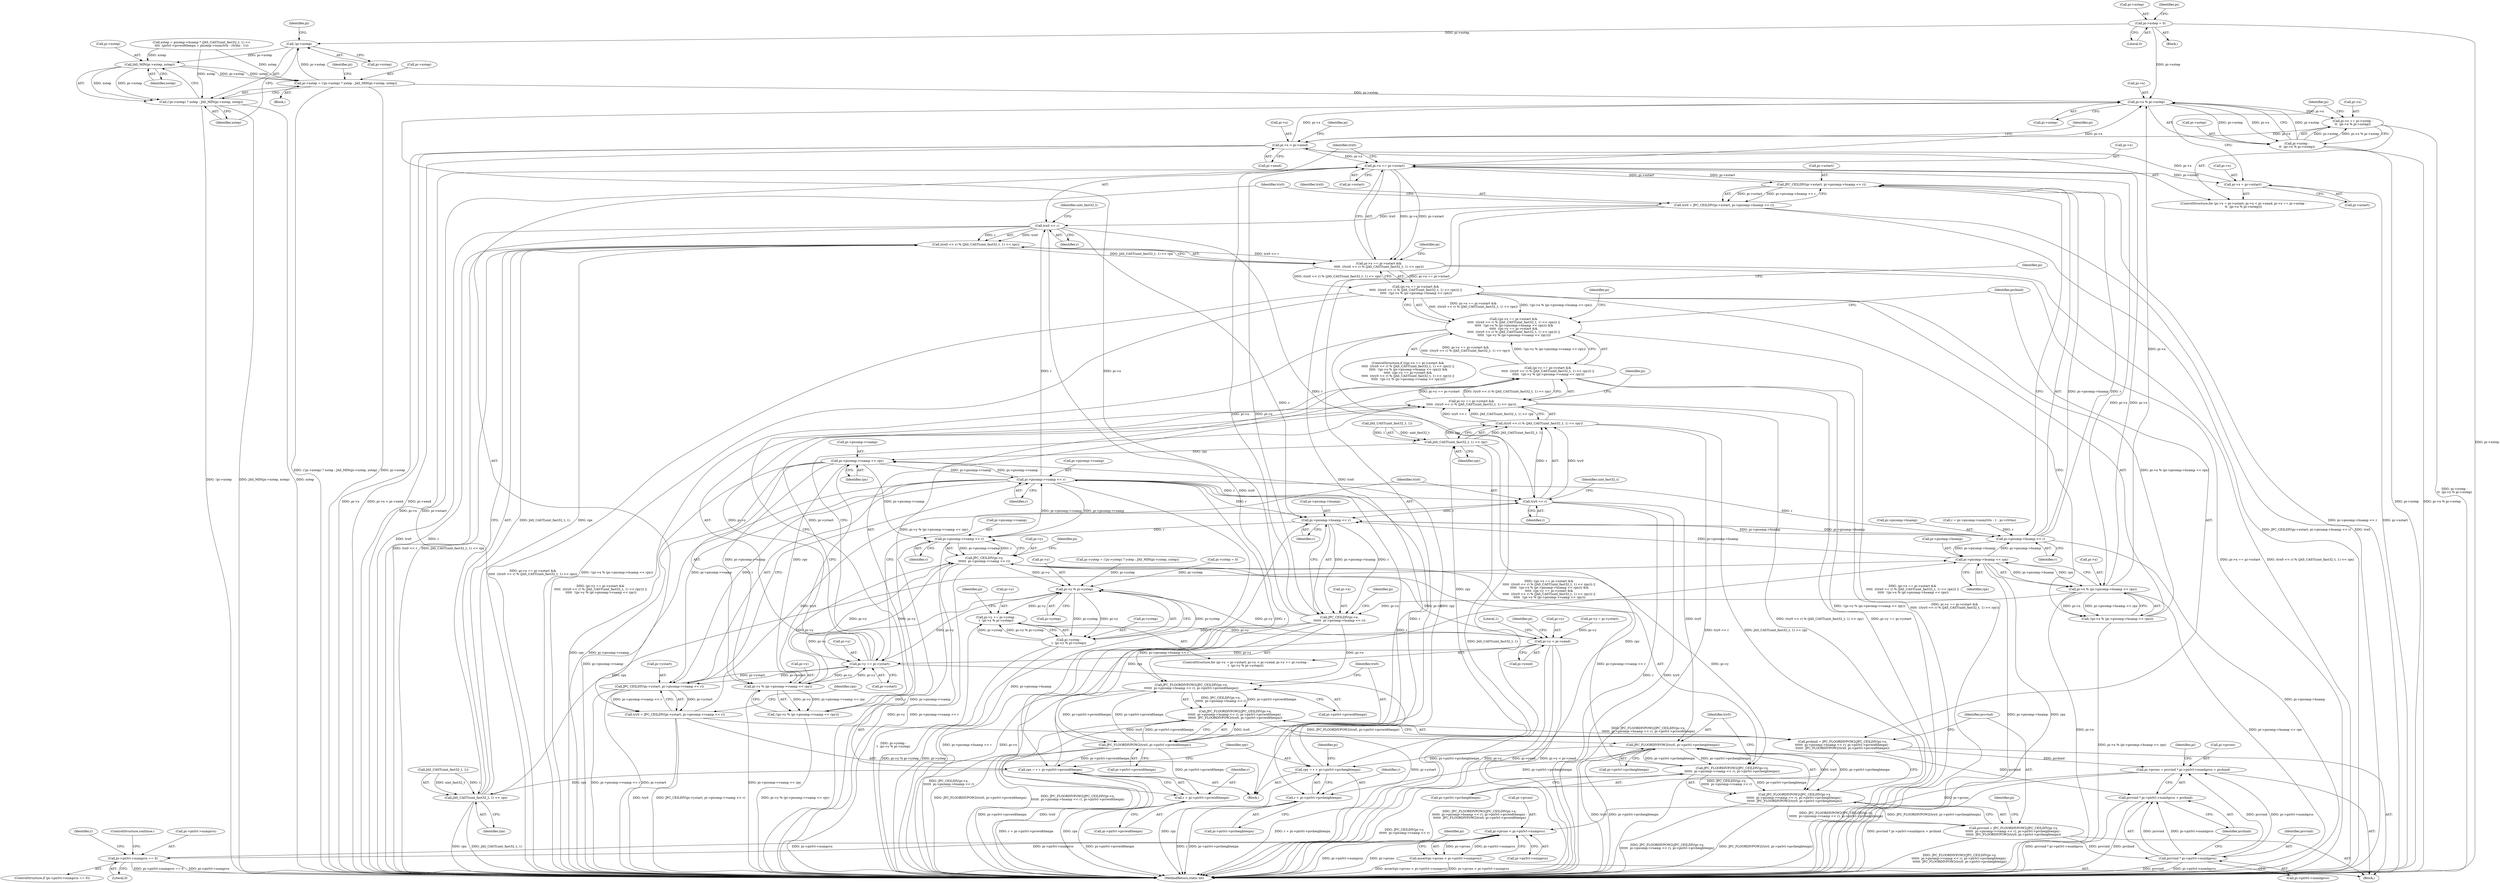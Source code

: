 digraph "0_jasper_aa0b0f79ade5eef8b0e7a214c03f5af54b36ba7d_0@pointer" {
"1000133" [label="(Call,pi->xstep = 0)"];
"1000264" [label="(Call,!pi->xstep)"];
"1000269" [label="(Call,JAS_MIN(pi->xstep, xstep))"];
"1000259" [label="(Call,pi->xstep = (!pi->xstep) ? xstep : JAS_MIN(pi->xstep, xstep))"];
"1000348" [label="(Call,pi->x % pi->xstep)"];
"1000340" [label="(Call,pi->x += pi->xstep -\n\t\t  (pi->x % pi->xstep))"];
"1000333" [label="(Call,pi->x < pi->xend)"];
"1000525" [label="(Call,pi->x == pi->xstart)"];
"1000326" [label="(Call,pi->x = pi->xstart)"];
"1000479" [label="(Call,JPC_CEILDIV(pi->xstart, pi->picomp->hsamp << r))"];
"1000477" [label="(Call,trx0 = JPC_CEILDIV(pi->xstart, pi->picomp->hsamp << r))"];
"1000533" [label="(Call,trx0 << r)"];
"1000532" [label="(Call,(trx0 << r) % (JAS_CAST(uint_fast32_t, 1) << rpx))"];
"1000524" [label="(Call,pi->x == pi->xstart &&\n\t\t\t\t\t  ((trx0 << r) % (JAS_CAST(uint_fast32_t, 1) << rpx)))"];
"1000523" [label="(Call,(pi->x == pi->xstart &&\n\t\t\t\t\t  ((trx0 << r) % (JAS_CAST(uint_fast32_t, 1) << rpx))) ||\n \t\t\t\t\t  !(pi->x % (pi->picomp->hsamp << rpx)))"];
"1000522" [label="(Call,((pi->x == pi->xstart &&\n\t\t\t\t\t  ((trx0 << r) % (JAS_CAST(uint_fast32_t, 1) << rpx))) ||\n \t\t\t\t\t  !(pi->x % (pi->picomp->hsamp << rpx))) &&\n\t\t\t\t\t  ((pi->y == pi->ystart &&\n\t\t\t\t\t  ((try0 << r) % (JAS_CAST(uint_fast32_t, 1) << rpy))) ||\n \t\t\t\t\t  !(pi->y % (pi->picomp->vsamp << rpy))))"];
"1000563" [label="(Call,try0 << r)"];
"1000562" [label="(Call,(try0 << r) % (JAS_CAST(uint_fast32_t, 1) << rpy))"];
"1000554" [label="(Call,pi->y == pi->ystart &&\n\t\t\t\t\t  ((try0 << r) % (JAS_CAST(uint_fast32_t, 1) << rpy)))"];
"1000553" [label="(Call,(pi->y == pi->ystart &&\n\t\t\t\t\t  ((try0 << r) % (JAS_CAST(uint_fast32_t, 1) << rpy))) ||\n \t\t\t\t\t  !(pi->y % (pi->picomp->vsamp << rpy)))"];
"1000592" [label="(Call,pi->picomp->hsamp << r)"];
"1000483" [label="(Call,pi->picomp->hsamp << r)"];
"1000496" [label="(Call,pi->picomp->vsamp << r)"];
"1000492" [label="(Call,JPC_CEILDIV(pi->ystart, pi->picomp->vsamp << r))"];
"1000490" [label="(Call,try0 = JPC_CEILDIV(pi->ystart, pi->picomp->vsamp << r))"];
"1000631" [label="(Call,JPC_FLOORDIVPOW2(try0, pi->pirlvl->prcheightexpn))"];
"1000512" [label="(Call,rpy = r + pi->pirlvl->prcheightexpn)"];
"1000566" [label="(Call,JAS_CAST(uint_fast32_t, 1) << rpy)"];
"1000576" [label="(Call,pi->picomp->vsamp << rpy)"];
"1000572" [label="(Call,pi->y % (pi->picomp->vsamp << rpy))"];
"1000317" [label="(Call,pi->y % pi->ystep)"];
"1000309" [label="(Call,pi->y += pi->ystep -\n\t  (pi->y % pi->ystep))"];
"1000302" [label="(Call,pi->y < pi->yend)"];
"1000555" [label="(Call,pi->y == pi->ystart)"];
"1000615" [label="(Call,JPC_CEILDIV(pi->y,\n\t\t\t\t\t\t  pi->picomp->vsamp << r))"];
"1000614" [label="(Call,JPC_FLOORDIVPOW2(JPC_CEILDIV(pi->y,\n\t\t\t\t\t\t  pi->picomp->vsamp << r), pi->pirlvl->prcheightexpn))"];
"1000613" [label="(Call,JPC_FLOORDIVPOW2(JPC_CEILDIV(pi->y,\n\t\t\t\t\t\t  pi->picomp->vsamp << r), pi->pirlvl->prcheightexpn) -\n\t\t\t\t\t\t  JPC_FLOORDIVPOW2(try0, pi->pirlvl->prcheightexpn))"];
"1000611" [label="(Call,prcvind = JPC_FLOORDIVPOW2(JPC_CEILDIV(pi->y,\n\t\t\t\t\t\t  pi->picomp->vsamp << r), pi->pirlvl->prcheightexpn) -\n\t\t\t\t\t\t  JPC_FLOORDIVPOW2(try0, pi->pirlvl->prcheightexpn))"];
"1000643" [label="(Call,prcvind * pi->pirlvl->numhprcs)"];
"1000638" [label="(Call,pi->prcno = prcvind * pi->pirlvl->numhprcs + prchind)"];
"1000652" [label="(Call,pi->prcno < pi->pirlvl->numprcs)"];
"1000455" [label="(Call,pi->pirlvl->numprcs == 0)"];
"1000651" [label="(Call,assert(pi->prcno < pi->pirlvl->numprcs))"];
"1000642" [label="(Call,prcvind * pi->pirlvl->numhprcs + prchind)"];
"1000313" [label="(Call,pi->ystep -\n\t  (pi->y % pi->ystep))"];
"1000571" [label="(Call,!(pi->y % (pi->picomp->vsamp << rpy)))"];
"1000619" [label="(Call,pi->picomp->vsamp << r)"];
"1000514" [label="(Call,r + pi->pirlvl->prcheightexpn)"];
"1000503" [label="(Call,rpx = r + pi->pirlvl->prcwidthexpn)"];
"1000536" [label="(Call,JAS_CAST(uint_fast32_t, 1) << rpx)"];
"1000546" [label="(Call,pi->picomp->hsamp << rpx)"];
"1000542" [label="(Call,pi->x % (pi->picomp->hsamp << rpx))"];
"1000541" [label="(Call,!(pi->x % (pi->picomp->hsamp << rpx)))"];
"1000588" [label="(Call,JPC_CEILDIV(pi->x,\n\t\t\t\t\t\t  pi->picomp->hsamp << r))"];
"1000587" [label="(Call,JPC_FLOORDIVPOW2(JPC_CEILDIV(pi->x,\n\t\t\t\t\t\t  pi->picomp->hsamp << r), pi->pirlvl->prcwidthexpn))"];
"1000586" [label="(Call,JPC_FLOORDIVPOW2(JPC_CEILDIV(pi->x,\n\t\t\t\t\t\t  pi->picomp->hsamp << r), pi->pirlvl->prcwidthexpn) -\n\t\t\t\t\t\t  JPC_FLOORDIVPOW2(trx0, pi->pirlvl->prcwidthexpn))"];
"1000584" [label="(Call,prchind = JPC_FLOORDIVPOW2(JPC_CEILDIV(pi->x,\n\t\t\t\t\t\t  pi->picomp->hsamp << r), pi->pirlvl->prcwidthexpn) -\n\t\t\t\t\t\t  JPC_FLOORDIVPOW2(trx0, pi->pirlvl->prcwidthexpn))"];
"1000604" [label="(Call,JPC_FLOORDIVPOW2(trx0, pi->pirlvl->prcwidthexpn))"];
"1000505" [label="(Call,r + pi->pirlvl->prcwidthexpn)"];
"1000344" [label="(Call,pi->xstep -\n\t\t  (pi->x % pi->xstep))"];
"1000263" [label="(Call,(!pi->xstep) ? xstep : JAS_MIN(pi->xstep, xstep))"];
"1000265" [label="(Call,pi->xstep)"];
"1000326" [label="(Call,pi->x = pi->xstart)"];
"1000453" [label="(Block,)"];
"1000274" [label="(Call,pi->ystep = (!pi->ystep) ? ystep : JAS_MIN(pi->ystep, ystep))"];
"1000515" [label="(Identifier,r)"];
"1000477" [label="(Call,trx0 = JPC_CEILDIV(pi->xstart, pi->picomp->hsamp << r))"];
"1000464" [label="(Call,r = pi->picomp->numrlvls - 1 - pi->rlvlno)"];
"1000340" [label="(Call,pi->x += pi->xstep -\n\t\t  (pi->x % pi->xstep))"];
"1000547" [label="(Call,pi->picomp->hsamp)"];
"1000533" [label="(Call,trx0 << r)"];
"1000295" [label="(Call,pi->y = pi->ystart)"];
"1000526" [label="(Call,pi->x)"];
"1000506" [label="(Identifier,r)"];
"1000514" [label="(Call,r + pi->pirlvl->prcheightexpn)"];
"1000628" [label="(Identifier,pi)"];
"1000582" [label="(Identifier,rpy)"];
"1000304" [label="(Identifier,pi)"];
"1000555" [label="(Call,pi->y == pi->ystart)"];
"1000573" [label="(Call,pi->y)"];
"1000137" [label="(Literal,0)"];
"1000568" [label="(Identifier,uint_fast32_t)"];
"1000345" [label="(Call,pi->xstep)"];
"1000577" [label="(Call,pi->picomp->vsamp)"];
"1000492" [label="(Call,JPC_CEILDIV(pi->ystart, pi->picomp->vsamp << r))"];
"1000505" [label="(Call,r + pi->pirlvl->prcwidthexpn)"];
"1000352" [label="(Call,pi->xstep)"];
"1000532" [label="(Call,(trx0 << r) % (JAS_CAST(uint_fast32_t, 1) << rpx))"];
"1000586" [label="(Call,JPC_FLOORDIVPOW2(JPC_CEILDIV(pi->x,\n\t\t\t\t\t\t  pi->picomp->hsamp << r), pi->pirlvl->prcwidthexpn) -\n\t\t\t\t\t\t  JPC_FLOORDIVPOW2(trx0, pi->pirlvl->prcwidthexpn))"];
"1000313" [label="(Call,pi->ystep -\n\t  (pi->y % pi->ystep))"];
"1000360" [label="(Identifier,pi)"];
"1000134" [label="(Call,pi->xstep)"];
"1000271" [label="(Identifier,pi)"];
"1000330" [label="(Call,pi->xstart)"];
"1000601" [label="(Identifier,pi)"];
"1000491" [label="(Identifier,try0)"];
"1000309" [label="(Call,pi->y += pi->ystep -\n\t  (pi->y % pi->ystep))"];
"1000314" [label="(Call,pi->ystep)"];
"1000632" [label="(Identifier,try0)"];
"1000614" [label="(Call,JPC_FLOORDIVPOW2(JPC_CEILDIV(pi->y,\n\t\t\t\t\t\t  pi->picomp->vsamp << r), pi->pirlvl->prcheightexpn))"];
"1000615" [label="(Call,JPC_CEILDIV(pi->y,\n\t\t\t\t\t\t  pi->picomp->vsamp << r))"];
"1000542" [label="(Call,pi->x % (pi->picomp->hsamp << rpx))"];
"1000479" [label="(Call,JPC_CEILDIV(pi->xstart, pi->picomp->hsamp << r))"];
"1000625" [label="(Identifier,r)"];
"1000605" [label="(Identifier,trx0)"];
"1000502" [label="(Identifier,r)"];
"1000504" [label="(Identifier,rpx)"];
"1000650" [label="(Identifier,prchind)"];
"1000645" [label="(Call,pi->pirlvl->numhprcs)"];
"1000455" [label="(Call,pi->pirlvl->numprcs == 0)"];
"1000513" [label="(Identifier,rpy)"];
"1000611" [label="(Call,prcvind = JPC_FLOORDIVPOW2(JPC_CEILDIV(pi->y,\n\t\t\t\t\t\t  pi->picomp->vsamp << r), pi->pirlvl->prcheightexpn) -\n\t\t\t\t\t\t  JPC_FLOORDIVPOW2(try0, pi->pirlvl->prcheightexpn))"];
"1000454" [label="(ControlStructure,if (pi->pirlvl->numprcs == 0))"];
"1000302" [label="(Call,pi->y < pi->yend)"];
"1000583" [label="(Block,)"];
"1000461" [label="(Literal,0)"];
"1000620" [label="(Call,pi->picomp->vsamp)"];
"1000587" [label="(Call,JPC_FLOORDIVPOW2(JPC_CEILDIV(pi->x,\n\t\t\t\t\t\t  pi->picomp->hsamp << r), pi->pirlvl->prcwidthexpn))"];
"1000478" [label="(Identifier,trx0)"];
"1000565" [label="(Identifier,r)"];
"1000640" [label="(Identifier,pi)"];
"1000311" [label="(Identifier,pi)"];
"1000716" [label="(Literal,1)"];
"1000639" [label="(Call,pi->prcno)"];
"1000536" [label="(Call,JAS_CAST(uint_fast32_t, 1) << rpx)"];
"1000541" [label="(Call,!(pi->x % (pi->picomp->hsamp << rpx)))"];
"1000483" [label="(Call,pi->picomp->hsamp << r)"];
"1000349" [label="(Call,pi->x)"];
"1000493" [label="(Call,pi->ystart)"];
"1000546" [label="(Call,pi->picomp->hsamp << rpx)"];
"1000259" [label="(Call,pi->xstep = (!pi->xstep) ? xstep : JAS_MIN(pi->xstep, xstep))"];
"1000217" [label="(Call,xstep = picomp->hsamp * (JAS_CAST(uint_fast32_t, 1) <<\n\t\t\t\t  (pirlvl->prcwidthexpn + picomp->numrlvls - rlvlno - 1)))"];
"1000344" [label="(Call,pi->xstep -\n\t\t  (pi->x % pi->xstep))"];
"1000633" [label="(Call,pi->pirlvl->prcheightexpn)"];
"1000535" [label="(Identifier,r)"];
"1000642" [label="(Call,prcvind * pi->pirlvl->numhprcs + prchind)"];
"1000593" [label="(Call,pi->picomp->hsamp)"];
"1000613" [label="(Call,JPC_FLOORDIVPOW2(JPC_CEILDIV(pi->y,\n\t\t\t\t\t\t  pi->picomp->vsamp << r), pi->pirlvl->prcheightexpn) -\n\t\t\t\t\t\t  JPC_FLOORDIVPOW2(try0, pi->pirlvl->prcheightexpn))"];
"1000589" [label="(Call,pi->x)"];
"1000521" [label="(ControlStructure,if (((pi->x == pi->xstart &&\n\t\t\t\t\t  ((trx0 << r) % (JAS_CAST(uint_fast32_t, 1) << rpx))) ||\n \t\t\t\t\t  !(pi->x % (pi->picomp->hsamp << rpx))) &&\n\t\t\t\t\t  ((pi->y == pi->ystart &&\n\t\t\t\t\t  ((try0 << r) % (JAS_CAST(uint_fast32_t, 1) << rpy))) ||\n \t\t\t\t\t  !(pi->y % (pi->picomp->vsamp << rpy)))))"];
"1000132" [label="(Block,)"];
"1000140" [label="(Identifier,pi)"];
"1000559" [label="(Call,pi->ystart)"];
"1000664" [label="(Identifier,pi)"];
"1000268" [label="(Identifier,xstep)"];
"1000497" [label="(Call,pi->picomp->vsamp)"];
"1000571" [label="(Call,!(pi->y % (pi->picomp->vsamp << rpy)))"];
"1000184" [label="(Block,)"];
"1000529" [label="(Call,pi->xstart)"];
"1000644" [label="(Identifier,prcvind)"];
"1000463" [label="(ControlStructure,continue;)"];
"1000507" [label="(Call,pi->pirlvl->prcwidthexpn)"];
"1000264" [label="(Call,!pi->xstep)"];
"1000537" [label="(Call,JAS_CAST(uint_fast32_t, 1))"];
"1000631" [label="(Call,JPC_FLOORDIVPOW2(try0, pi->pirlvl->prcheightexpn))"];
"1000616" [label="(Call,pi->y)"];
"1000325" [label="(ControlStructure,for (pi->x = pi->xstart; pi->x < pi->xend; pi->x += pi->xstep -\n\t\t  (pi->x % pi->xstep)))"];
"1000585" [label="(Identifier,prchind)"];
"1000270" [label="(Call,pi->xstep)"];
"1000599" [label="(Call,pi->pirlvl->prcwidthexpn)"];
"1000564" [label="(Identifier,try0)"];
"1000588" [label="(Call,JPC_CEILDIV(pi->x,\n\t\t\t\t\t\t  pi->picomp->hsamp << r))"];
"1000570" [label="(Identifier,rpy)"];
"1000133" [label="(Call,pi->xstep = 0)"];
"1000276" [label="(Identifier,pi)"];
"1000328" [label="(Identifier,pi)"];
"1000516" [label="(Call,pi->pirlvl->prcheightexpn)"];
"1000263" [label="(Call,(!pi->xstep) ? xstep : JAS_MIN(pi->xstep, xstep))"];
"1000489" [label="(Identifier,r)"];
"1000626" [label="(Call,pi->pirlvl->prcheightexpn)"];
"1000294" [label="(ControlStructure,for (pi->y = pi->ystart; pi->y < pi->yend; pi->y += pi->ystep -\n\t  (pi->y % pi->ystep)))"];
"1000335" [label="(Identifier,pi)"];
"1000310" [label="(Call,pi->y)"];
"1000348" [label="(Call,pi->x % pi->xstep)"];
"1000656" [label="(Call,pi->pirlvl->numprcs)"];
"1000334" [label="(Call,pi->x)"];
"1000317" [label="(Call,pi->y % pi->ystep)"];
"1000576" [label="(Call,pi->picomp->vsamp << rpy)"];
"1000574" [label="(Identifier,pi)"];
"1000717" [label="(MethodReturn,static int)"];
"1000584" [label="(Call,prchind = JPC_FLOORDIVPOW2(JPC_CEILDIV(pi->x,\n\t\t\t\t\t\t  pi->picomp->hsamp << r), pi->pirlvl->prcwidthexpn) -\n\t\t\t\t\t\t  JPC_FLOORDIVPOW2(trx0, pi->pirlvl->prcwidthexpn))"];
"1000643" [label="(Call,prcvind * pi->pirlvl->numhprcs)"];
"1000619" [label="(Call,pi->picomp->vsamp << r)"];
"1000327" [label="(Call,pi->x)"];
"1000503" [label="(Call,rpx = r + pi->pirlvl->prcwidthexpn)"];
"1000556" [label="(Call,pi->y)"];
"1000496" [label="(Call,pi->picomp->vsamp << r)"];
"1000456" [label="(Call,pi->pirlvl->numprcs)"];
"1000563" [label="(Call,try0 << r)"];
"1000638" [label="(Call,pi->prcno = prcvind * pi->pirlvl->numhprcs + prchind)"];
"1000138" [label="(Call,pi->ystep = 0)"];
"1000652" [label="(Call,pi->prcno < pi->pirlvl->numprcs)"];
"1000465" [label="(Identifier,r)"];
"1000654" [label="(Identifier,pi)"];
"1000303" [label="(Call,pi->y)"];
"1000557" [label="(Identifier,pi)"];
"1000333" [label="(Call,pi->x < pi->xend)"];
"1000525" [label="(Call,pi->x == pi->xstart)"];
"1000604" [label="(Call,JPC_FLOORDIVPOW2(trx0, pi->pirlvl->prcwidthexpn))"];
"1000447" [label="(Identifier,pi)"];
"1000554" [label="(Call,pi->y == pi->ystart &&\n\t\t\t\t\t  ((try0 << r) % (JAS_CAST(uint_fast32_t, 1) << rpy)))"];
"1000512" [label="(Call,rpy = r + pi->pirlvl->prcheightexpn)"];
"1000534" [label="(Identifier,trx0)"];
"1000651" [label="(Call,assert(pi->prcno < pi->pirlvl->numprcs))"];
"1000480" [label="(Call,pi->xstart)"];
"1000527" [label="(Identifier,pi)"];
"1000260" [label="(Call,pi->xstep)"];
"1000553" [label="(Call,(pi->y == pi->ystart &&\n\t\t\t\t\t  ((try0 << r) % (JAS_CAST(uint_fast32_t, 1) << rpy))) ||\n \t\t\t\t\t  !(pi->y % (pi->picomp->vsamp << rpy)))"];
"1000522" [label="(Call,((pi->x == pi->xstart &&\n\t\t\t\t\t  ((trx0 << r) % (JAS_CAST(uint_fast32_t, 1) << rpx))) ||\n \t\t\t\t\t  !(pi->x % (pi->picomp->hsamp << rpx))) &&\n\t\t\t\t\t  ((pi->y == pi->ystart &&\n\t\t\t\t\t  ((try0 << r) % (JAS_CAST(uint_fast32_t, 1) << rpy))) ||\n \t\t\t\t\t  !(pi->y % (pi->picomp->vsamp << rpy))))"];
"1000552" [label="(Identifier,rpx)"];
"1000318" [label="(Call,pi->y)"];
"1000562" [label="(Call,(try0 << r) % (JAS_CAST(uint_fast32_t, 1) << rpy))"];
"1000306" [label="(Call,pi->yend)"];
"1000269" [label="(Call,JAS_MIN(pi->xstep, xstep))"];
"1000540" [label="(Identifier,rpx)"];
"1000566" [label="(Call,JAS_CAST(uint_fast32_t, 1) << rpy)"];
"1000524" [label="(Call,pi->x == pi->xstart &&\n\t\t\t\t\t  ((trx0 << r) % (JAS_CAST(uint_fast32_t, 1) << rpx)))"];
"1000598" [label="(Identifier,r)"];
"1000544" [label="(Identifier,pi)"];
"1000592" [label="(Call,pi->picomp->hsamp << r)"];
"1000273" [label="(Identifier,xstep)"];
"1000606" [label="(Call,pi->pirlvl->prcwidthexpn)"];
"1000337" [label="(Call,pi->xend)"];
"1000538" [label="(Identifier,uint_fast32_t)"];
"1000543" [label="(Call,pi->x)"];
"1000341" [label="(Call,pi->x)"];
"1000321" [label="(Call,pi->ystep)"];
"1000612" [label="(Identifier,prcvind)"];
"1000523" [label="(Call,(pi->x == pi->xstart &&\n\t\t\t\t\t  ((trx0 << r) % (JAS_CAST(uint_fast32_t, 1) << rpx))) ||\n \t\t\t\t\t  !(pi->x % (pi->picomp->hsamp << rpx)))"];
"1000484" [label="(Call,pi->picomp->hsamp)"];
"1000567" [label="(Call,JAS_CAST(uint_fast32_t, 1))"];
"1000572" [label="(Call,pi->y % (pi->picomp->vsamp << rpy))"];
"1000653" [label="(Call,pi->prcno)"];
"1000490" [label="(Call,try0 = JPC_CEILDIV(pi->ystart, pi->picomp->vsamp << r))"];
"1000133" -> "1000132"  [label="AST: "];
"1000133" -> "1000137"  [label="CFG: "];
"1000134" -> "1000133"  [label="AST: "];
"1000137" -> "1000133"  [label="AST: "];
"1000140" -> "1000133"  [label="CFG: "];
"1000133" -> "1000717"  [label="DDG: pi->xstep"];
"1000133" -> "1000264"  [label="DDG: pi->xstep"];
"1000133" -> "1000348"  [label="DDG: pi->xstep"];
"1000264" -> "1000263"  [label="AST: "];
"1000264" -> "1000265"  [label="CFG: "];
"1000265" -> "1000264"  [label="AST: "];
"1000268" -> "1000264"  [label="CFG: "];
"1000271" -> "1000264"  [label="CFG: "];
"1000259" -> "1000264"  [label="DDG: pi->xstep"];
"1000264" -> "1000269"  [label="DDG: pi->xstep"];
"1000269" -> "1000263"  [label="AST: "];
"1000269" -> "1000273"  [label="CFG: "];
"1000270" -> "1000269"  [label="AST: "];
"1000273" -> "1000269"  [label="AST: "];
"1000263" -> "1000269"  [label="CFG: "];
"1000269" -> "1000259"  [label="DDG: xstep"];
"1000269" -> "1000259"  [label="DDG: pi->xstep"];
"1000269" -> "1000263"  [label="DDG: xstep"];
"1000269" -> "1000263"  [label="DDG: pi->xstep"];
"1000217" -> "1000269"  [label="DDG: xstep"];
"1000259" -> "1000184"  [label="AST: "];
"1000259" -> "1000263"  [label="CFG: "];
"1000260" -> "1000259"  [label="AST: "];
"1000263" -> "1000259"  [label="AST: "];
"1000276" -> "1000259"  [label="CFG: "];
"1000259" -> "1000717"  [label="DDG: pi->xstep"];
"1000259" -> "1000717"  [label="DDG: (!pi->xstep) ? xstep : JAS_MIN(pi->xstep, xstep)"];
"1000217" -> "1000259"  [label="DDG: xstep"];
"1000259" -> "1000348"  [label="DDG: pi->xstep"];
"1000348" -> "1000344"  [label="AST: "];
"1000348" -> "1000352"  [label="CFG: "];
"1000349" -> "1000348"  [label="AST: "];
"1000352" -> "1000348"  [label="AST: "];
"1000344" -> "1000348"  [label="CFG: "];
"1000348" -> "1000340"  [label="DDG: pi->x"];
"1000348" -> "1000344"  [label="DDG: pi->xstep"];
"1000348" -> "1000344"  [label="DDG: pi->x"];
"1000333" -> "1000348"  [label="DDG: pi->x"];
"1000588" -> "1000348"  [label="DDG: pi->x"];
"1000542" -> "1000348"  [label="DDG: pi->x"];
"1000525" -> "1000348"  [label="DDG: pi->x"];
"1000344" -> "1000348"  [label="DDG: pi->xstep"];
"1000340" -> "1000325"  [label="AST: "];
"1000340" -> "1000344"  [label="CFG: "];
"1000341" -> "1000340"  [label="AST: "];
"1000344" -> "1000340"  [label="AST: "];
"1000335" -> "1000340"  [label="CFG: "];
"1000340" -> "1000717"  [label="DDG: pi->xstep -\n\t\t  (pi->x % pi->xstep)"];
"1000340" -> "1000333"  [label="DDG: pi->x"];
"1000344" -> "1000340"  [label="DDG: pi->xstep"];
"1000344" -> "1000340"  [label="DDG: pi->x % pi->xstep"];
"1000333" -> "1000325"  [label="AST: "];
"1000333" -> "1000337"  [label="CFG: "];
"1000334" -> "1000333"  [label="AST: "];
"1000337" -> "1000333"  [label="AST: "];
"1000360" -> "1000333"  [label="CFG: "];
"1000311" -> "1000333"  [label="CFG: "];
"1000333" -> "1000717"  [label="DDG: pi->x"];
"1000333" -> "1000717"  [label="DDG: pi->x < pi->xend"];
"1000333" -> "1000717"  [label="DDG: pi->xend"];
"1000326" -> "1000333"  [label="DDG: pi->x"];
"1000333" -> "1000525"  [label="DDG: pi->x"];
"1000525" -> "1000524"  [label="AST: "];
"1000525" -> "1000529"  [label="CFG: "];
"1000526" -> "1000525"  [label="AST: "];
"1000529" -> "1000525"  [label="AST: "];
"1000534" -> "1000525"  [label="CFG: "];
"1000524" -> "1000525"  [label="CFG: "];
"1000525" -> "1000717"  [label="DDG: pi->x"];
"1000525" -> "1000717"  [label="DDG: pi->xstart"];
"1000525" -> "1000326"  [label="DDG: pi->xstart"];
"1000525" -> "1000479"  [label="DDG: pi->xstart"];
"1000525" -> "1000524"  [label="DDG: pi->x"];
"1000525" -> "1000524"  [label="DDG: pi->xstart"];
"1000588" -> "1000525"  [label="DDG: pi->x"];
"1000542" -> "1000525"  [label="DDG: pi->x"];
"1000479" -> "1000525"  [label="DDG: pi->xstart"];
"1000525" -> "1000542"  [label="DDG: pi->x"];
"1000525" -> "1000588"  [label="DDG: pi->x"];
"1000326" -> "1000325"  [label="AST: "];
"1000326" -> "1000330"  [label="CFG: "];
"1000327" -> "1000326"  [label="AST: "];
"1000330" -> "1000326"  [label="AST: "];
"1000335" -> "1000326"  [label="CFG: "];
"1000326" -> "1000717"  [label="DDG: pi->xstart"];
"1000479" -> "1000477"  [label="AST: "];
"1000479" -> "1000483"  [label="CFG: "];
"1000480" -> "1000479"  [label="AST: "];
"1000483" -> "1000479"  [label="AST: "];
"1000477" -> "1000479"  [label="CFG: "];
"1000479" -> "1000717"  [label="DDG: pi->picomp->hsamp << r"];
"1000479" -> "1000477"  [label="DDG: pi->xstart"];
"1000479" -> "1000477"  [label="DDG: pi->picomp->hsamp << r"];
"1000483" -> "1000479"  [label="DDG: pi->picomp->hsamp"];
"1000483" -> "1000479"  [label="DDG: r"];
"1000477" -> "1000453"  [label="AST: "];
"1000478" -> "1000477"  [label="AST: "];
"1000491" -> "1000477"  [label="CFG: "];
"1000477" -> "1000717"  [label="DDG: JPC_CEILDIV(pi->xstart, pi->picomp->hsamp << r)"];
"1000477" -> "1000717"  [label="DDG: trx0"];
"1000477" -> "1000533"  [label="DDG: trx0"];
"1000477" -> "1000604"  [label="DDG: trx0"];
"1000533" -> "1000532"  [label="AST: "];
"1000533" -> "1000535"  [label="CFG: "];
"1000534" -> "1000533"  [label="AST: "];
"1000535" -> "1000533"  [label="AST: "];
"1000538" -> "1000533"  [label="CFG: "];
"1000533" -> "1000717"  [label="DDG: trx0"];
"1000533" -> "1000717"  [label="DDG: r"];
"1000533" -> "1000532"  [label="DDG: trx0"];
"1000533" -> "1000532"  [label="DDG: r"];
"1000496" -> "1000533"  [label="DDG: r"];
"1000533" -> "1000563"  [label="DDG: r"];
"1000533" -> "1000592"  [label="DDG: r"];
"1000533" -> "1000604"  [label="DDG: trx0"];
"1000532" -> "1000524"  [label="AST: "];
"1000532" -> "1000536"  [label="CFG: "];
"1000536" -> "1000532"  [label="AST: "];
"1000524" -> "1000532"  [label="CFG: "];
"1000532" -> "1000717"  [label="DDG: trx0 << r"];
"1000532" -> "1000717"  [label="DDG: JAS_CAST(uint_fast32_t, 1) << rpx"];
"1000532" -> "1000524"  [label="DDG: trx0 << r"];
"1000532" -> "1000524"  [label="DDG: JAS_CAST(uint_fast32_t, 1) << rpx"];
"1000536" -> "1000532"  [label="DDG: JAS_CAST(uint_fast32_t, 1)"];
"1000536" -> "1000532"  [label="DDG: rpx"];
"1000524" -> "1000523"  [label="AST: "];
"1000544" -> "1000524"  [label="CFG: "];
"1000523" -> "1000524"  [label="CFG: "];
"1000524" -> "1000717"  [label="DDG: pi->x == pi->xstart"];
"1000524" -> "1000717"  [label="DDG: (trx0 << r) % (JAS_CAST(uint_fast32_t, 1) << rpx)"];
"1000524" -> "1000523"  [label="DDG: pi->x == pi->xstart"];
"1000524" -> "1000523"  [label="DDG: (trx0 << r) % (JAS_CAST(uint_fast32_t, 1) << rpx)"];
"1000523" -> "1000522"  [label="AST: "];
"1000523" -> "1000541"  [label="CFG: "];
"1000541" -> "1000523"  [label="AST: "];
"1000557" -> "1000523"  [label="CFG: "];
"1000522" -> "1000523"  [label="CFG: "];
"1000523" -> "1000717"  [label="DDG: pi->x == pi->xstart &&\n\t\t\t\t\t  ((trx0 << r) % (JAS_CAST(uint_fast32_t, 1) << rpx))"];
"1000523" -> "1000717"  [label="DDG: !(pi->x % (pi->picomp->hsamp << rpx))"];
"1000523" -> "1000522"  [label="DDG: pi->x == pi->xstart &&\n\t\t\t\t\t  ((trx0 << r) % (JAS_CAST(uint_fast32_t, 1) << rpx))"];
"1000523" -> "1000522"  [label="DDG: !(pi->x % (pi->picomp->hsamp << rpx))"];
"1000541" -> "1000523"  [label="DDG: pi->x % (pi->picomp->hsamp << rpx)"];
"1000522" -> "1000521"  [label="AST: "];
"1000522" -> "1000553"  [label="CFG: "];
"1000553" -> "1000522"  [label="AST: "];
"1000585" -> "1000522"  [label="CFG: "];
"1000447" -> "1000522"  [label="CFG: "];
"1000522" -> "1000717"  [label="DDG: (pi->y == pi->ystart &&\n\t\t\t\t\t  ((try0 << r) % (JAS_CAST(uint_fast32_t, 1) << rpy))) ||\n \t\t\t\t\t  !(pi->y % (pi->picomp->vsamp << rpy))"];
"1000522" -> "1000717"  [label="DDG: ((pi->x == pi->xstart &&\n\t\t\t\t\t  ((trx0 << r) % (JAS_CAST(uint_fast32_t, 1) << rpx))) ||\n \t\t\t\t\t  !(pi->x % (pi->picomp->hsamp << rpx))) &&\n\t\t\t\t\t  ((pi->y == pi->ystart &&\n\t\t\t\t\t  ((try0 << r) % (JAS_CAST(uint_fast32_t, 1) << rpy))) ||\n \t\t\t\t\t  !(pi->y % (pi->picomp->vsamp << rpy)))"];
"1000522" -> "1000717"  [label="DDG: (pi->x == pi->xstart &&\n\t\t\t\t\t  ((trx0 << r) % (JAS_CAST(uint_fast32_t, 1) << rpx))) ||\n \t\t\t\t\t  !(pi->x % (pi->picomp->hsamp << rpx))"];
"1000553" -> "1000522"  [label="DDG: pi->y == pi->ystart &&\n\t\t\t\t\t  ((try0 << r) % (JAS_CAST(uint_fast32_t, 1) << rpy))"];
"1000553" -> "1000522"  [label="DDG: !(pi->y % (pi->picomp->vsamp << rpy))"];
"1000563" -> "1000562"  [label="AST: "];
"1000563" -> "1000565"  [label="CFG: "];
"1000564" -> "1000563"  [label="AST: "];
"1000565" -> "1000563"  [label="AST: "];
"1000568" -> "1000563"  [label="CFG: "];
"1000563" -> "1000717"  [label="DDG: r"];
"1000563" -> "1000717"  [label="DDG: try0"];
"1000563" -> "1000562"  [label="DDG: try0"];
"1000563" -> "1000562"  [label="DDG: r"];
"1000490" -> "1000563"  [label="DDG: try0"];
"1000496" -> "1000563"  [label="DDG: r"];
"1000563" -> "1000592"  [label="DDG: r"];
"1000563" -> "1000631"  [label="DDG: try0"];
"1000562" -> "1000554"  [label="AST: "];
"1000562" -> "1000566"  [label="CFG: "];
"1000566" -> "1000562"  [label="AST: "];
"1000554" -> "1000562"  [label="CFG: "];
"1000562" -> "1000717"  [label="DDG: try0 << r"];
"1000562" -> "1000717"  [label="DDG: JAS_CAST(uint_fast32_t, 1) << rpy"];
"1000562" -> "1000554"  [label="DDG: try0 << r"];
"1000562" -> "1000554"  [label="DDG: JAS_CAST(uint_fast32_t, 1) << rpy"];
"1000566" -> "1000562"  [label="DDG: JAS_CAST(uint_fast32_t, 1)"];
"1000566" -> "1000562"  [label="DDG: rpy"];
"1000554" -> "1000553"  [label="AST: "];
"1000554" -> "1000555"  [label="CFG: "];
"1000555" -> "1000554"  [label="AST: "];
"1000574" -> "1000554"  [label="CFG: "];
"1000553" -> "1000554"  [label="CFG: "];
"1000554" -> "1000717"  [label="DDG: (try0 << r) % (JAS_CAST(uint_fast32_t, 1) << rpy)"];
"1000554" -> "1000717"  [label="DDG: pi->y == pi->ystart"];
"1000554" -> "1000553"  [label="DDG: pi->y == pi->ystart"];
"1000554" -> "1000553"  [label="DDG: (try0 << r) % (JAS_CAST(uint_fast32_t, 1) << rpy)"];
"1000555" -> "1000554"  [label="DDG: pi->y"];
"1000555" -> "1000554"  [label="DDG: pi->ystart"];
"1000553" -> "1000571"  [label="CFG: "];
"1000571" -> "1000553"  [label="AST: "];
"1000553" -> "1000717"  [label="DDG: !(pi->y % (pi->picomp->vsamp << rpy))"];
"1000553" -> "1000717"  [label="DDG: pi->y == pi->ystart &&\n\t\t\t\t\t  ((try0 << r) % (JAS_CAST(uint_fast32_t, 1) << rpy))"];
"1000571" -> "1000553"  [label="DDG: pi->y % (pi->picomp->vsamp << rpy)"];
"1000592" -> "1000588"  [label="AST: "];
"1000592" -> "1000598"  [label="CFG: "];
"1000593" -> "1000592"  [label="AST: "];
"1000598" -> "1000592"  [label="AST: "];
"1000588" -> "1000592"  [label="CFG: "];
"1000592" -> "1000717"  [label="DDG: pi->picomp->hsamp"];
"1000592" -> "1000483"  [label="DDG: pi->picomp->hsamp"];
"1000592" -> "1000588"  [label="DDG: pi->picomp->hsamp"];
"1000592" -> "1000588"  [label="DDG: r"];
"1000546" -> "1000592"  [label="DDG: pi->picomp->hsamp"];
"1000483" -> "1000592"  [label="DDG: pi->picomp->hsamp"];
"1000496" -> "1000592"  [label="DDG: r"];
"1000592" -> "1000619"  [label="DDG: r"];
"1000483" -> "1000489"  [label="CFG: "];
"1000484" -> "1000483"  [label="AST: "];
"1000489" -> "1000483"  [label="AST: "];
"1000483" -> "1000717"  [label="DDG: pi->picomp->hsamp"];
"1000546" -> "1000483"  [label="DDG: pi->picomp->hsamp"];
"1000464" -> "1000483"  [label="DDG: r"];
"1000483" -> "1000496"  [label="DDG: r"];
"1000483" -> "1000546"  [label="DDG: pi->picomp->hsamp"];
"1000496" -> "1000492"  [label="AST: "];
"1000496" -> "1000502"  [label="CFG: "];
"1000497" -> "1000496"  [label="AST: "];
"1000502" -> "1000496"  [label="AST: "];
"1000492" -> "1000496"  [label="CFG: "];
"1000496" -> "1000717"  [label="DDG: pi->picomp->vsamp"];
"1000496" -> "1000492"  [label="DDG: pi->picomp->vsamp"];
"1000496" -> "1000492"  [label="DDG: r"];
"1000576" -> "1000496"  [label="DDG: pi->picomp->vsamp"];
"1000619" -> "1000496"  [label="DDG: pi->picomp->vsamp"];
"1000496" -> "1000503"  [label="DDG: r"];
"1000496" -> "1000505"  [label="DDG: r"];
"1000496" -> "1000512"  [label="DDG: r"];
"1000496" -> "1000514"  [label="DDG: r"];
"1000496" -> "1000576"  [label="DDG: pi->picomp->vsamp"];
"1000496" -> "1000619"  [label="DDG: pi->picomp->vsamp"];
"1000492" -> "1000490"  [label="AST: "];
"1000493" -> "1000492"  [label="AST: "];
"1000490" -> "1000492"  [label="CFG: "];
"1000492" -> "1000717"  [label="DDG: pi->picomp->vsamp << r"];
"1000492" -> "1000717"  [label="DDG: pi->ystart"];
"1000492" -> "1000490"  [label="DDG: pi->ystart"];
"1000492" -> "1000490"  [label="DDG: pi->picomp->vsamp << r"];
"1000555" -> "1000492"  [label="DDG: pi->ystart"];
"1000492" -> "1000555"  [label="DDG: pi->ystart"];
"1000490" -> "1000453"  [label="AST: "];
"1000491" -> "1000490"  [label="AST: "];
"1000504" -> "1000490"  [label="CFG: "];
"1000490" -> "1000717"  [label="DDG: try0"];
"1000490" -> "1000717"  [label="DDG: JPC_CEILDIV(pi->ystart, pi->picomp->vsamp << r)"];
"1000490" -> "1000631"  [label="DDG: try0"];
"1000631" -> "1000613"  [label="AST: "];
"1000631" -> "1000633"  [label="CFG: "];
"1000632" -> "1000631"  [label="AST: "];
"1000633" -> "1000631"  [label="AST: "];
"1000613" -> "1000631"  [label="CFG: "];
"1000631" -> "1000717"  [label="DDG: try0"];
"1000631" -> "1000717"  [label="DDG: pi->pirlvl->prcheightexpn"];
"1000631" -> "1000512"  [label="DDG: pi->pirlvl->prcheightexpn"];
"1000631" -> "1000514"  [label="DDG: pi->pirlvl->prcheightexpn"];
"1000631" -> "1000614"  [label="DDG: pi->pirlvl->prcheightexpn"];
"1000631" -> "1000613"  [label="DDG: try0"];
"1000631" -> "1000613"  [label="DDG: pi->pirlvl->prcheightexpn"];
"1000614" -> "1000631"  [label="DDG: pi->pirlvl->prcheightexpn"];
"1000512" -> "1000453"  [label="AST: "];
"1000512" -> "1000514"  [label="CFG: "];
"1000513" -> "1000512"  [label="AST: "];
"1000514" -> "1000512"  [label="AST: "];
"1000527" -> "1000512"  [label="CFG: "];
"1000512" -> "1000717"  [label="DDG: rpy"];
"1000512" -> "1000717"  [label="DDG: r + pi->pirlvl->prcheightexpn"];
"1000512" -> "1000566"  [label="DDG: rpy"];
"1000512" -> "1000576"  [label="DDG: rpy"];
"1000566" -> "1000570"  [label="CFG: "];
"1000567" -> "1000566"  [label="AST: "];
"1000570" -> "1000566"  [label="AST: "];
"1000566" -> "1000717"  [label="DDG: JAS_CAST(uint_fast32_t, 1)"];
"1000566" -> "1000717"  [label="DDG: rpy"];
"1000567" -> "1000566"  [label="DDG: uint_fast32_t"];
"1000567" -> "1000566"  [label="DDG: 1"];
"1000566" -> "1000576"  [label="DDG: rpy"];
"1000576" -> "1000572"  [label="AST: "];
"1000576" -> "1000582"  [label="CFG: "];
"1000577" -> "1000576"  [label="AST: "];
"1000582" -> "1000576"  [label="AST: "];
"1000572" -> "1000576"  [label="CFG: "];
"1000576" -> "1000717"  [label="DDG: pi->picomp->vsamp"];
"1000576" -> "1000717"  [label="DDG: rpy"];
"1000576" -> "1000572"  [label="DDG: pi->picomp->vsamp"];
"1000576" -> "1000572"  [label="DDG: rpy"];
"1000576" -> "1000619"  [label="DDG: pi->picomp->vsamp"];
"1000572" -> "1000571"  [label="AST: "];
"1000573" -> "1000572"  [label="AST: "];
"1000571" -> "1000572"  [label="CFG: "];
"1000572" -> "1000717"  [label="DDG: pi->picomp->vsamp << rpy"];
"1000572" -> "1000317"  [label="DDG: pi->y"];
"1000572" -> "1000555"  [label="DDG: pi->y"];
"1000572" -> "1000571"  [label="DDG: pi->y"];
"1000572" -> "1000571"  [label="DDG: pi->picomp->vsamp << rpy"];
"1000555" -> "1000572"  [label="DDG: pi->y"];
"1000572" -> "1000615"  [label="DDG: pi->y"];
"1000317" -> "1000313"  [label="AST: "];
"1000317" -> "1000321"  [label="CFG: "];
"1000318" -> "1000317"  [label="AST: "];
"1000321" -> "1000317"  [label="AST: "];
"1000313" -> "1000317"  [label="CFG: "];
"1000317" -> "1000309"  [label="DDG: pi->y"];
"1000317" -> "1000313"  [label="DDG: pi->ystep"];
"1000317" -> "1000313"  [label="DDG: pi->y"];
"1000302" -> "1000317"  [label="DDG: pi->y"];
"1000615" -> "1000317"  [label="DDG: pi->y"];
"1000555" -> "1000317"  [label="DDG: pi->y"];
"1000274" -> "1000317"  [label="DDG: pi->ystep"];
"1000138" -> "1000317"  [label="DDG: pi->ystep"];
"1000313" -> "1000317"  [label="DDG: pi->ystep"];
"1000309" -> "1000294"  [label="AST: "];
"1000309" -> "1000313"  [label="CFG: "];
"1000310" -> "1000309"  [label="AST: "];
"1000313" -> "1000309"  [label="AST: "];
"1000304" -> "1000309"  [label="CFG: "];
"1000309" -> "1000717"  [label="DDG: pi->ystep -\n\t  (pi->y % pi->ystep)"];
"1000309" -> "1000302"  [label="DDG: pi->y"];
"1000313" -> "1000309"  [label="DDG: pi->ystep"];
"1000313" -> "1000309"  [label="DDG: pi->y % pi->ystep"];
"1000302" -> "1000294"  [label="AST: "];
"1000302" -> "1000306"  [label="CFG: "];
"1000303" -> "1000302"  [label="AST: "];
"1000306" -> "1000302"  [label="AST: "];
"1000328" -> "1000302"  [label="CFG: "];
"1000716" -> "1000302"  [label="CFG: "];
"1000302" -> "1000717"  [label="DDG: pi->y"];
"1000302" -> "1000717"  [label="DDG: pi->yend"];
"1000302" -> "1000717"  [label="DDG: pi->y < pi->yend"];
"1000295" -> "1000302"  [label="DDG: pi->y"];
"1000302" -> "1000555"  [label="DDG: pi->y"];
"1000302" -> "1000615"  [label="DDG: pi->y"];
"1000555" -> "1000559"  [label="CFG: "];
"1000556" -> "1000555"  [label="AST: "];
"1000559" -> "1000555"  [label="AST: "];
"1000564" -> "1000555"  [label="CFG: "];
"1000555" -> "1000717"  [label="DDG: pi->ystart"];
"1000615" -> "1000555"  [label="DDG: pi->y"];
"1000555" -> "1000615"  [label="DDG: pi->y"];
"1000615" -> "1000614"  [label="AST: "];
"1000615" -> "1000619"  [label="CFG: "];
"1000616" -> "1000615"  [label="AST: "];
"1000619" -> "1000615"  [label="AST: "];
"1000628" -> "1000615"  [label="CFG: "];
"1000615" -> "1000717"  [label="DDG: pi->y"];
"1000615" -> "1000717"  [label="DDG: pi->picomp->vsamp << r"];
"1000615" -> "1000614"  [label="DDG: pi->y"];
"1000615" -> "1000614"  [label="DDG: pi->picomp->vsamp << r"];
"1000619" -> "1000615"  [label="DDG: pi->picomp->vsamp"];
"1000619" -> "1000615"  [label="DDG: r"];
"1000614" -> "1000613"  [label="AST: "];
"1000614" -> "1000626"  [label="CFG: "];
"1000626" -> "1000614"  [label="AST: "];
"1000632" -> "1000614"  [label="CFG: "];
"1000614" -> "1000717"  [label="DDG: JPC_CEILDIV(pi->y,\n\t\t\t\t\t\t  pi->picomp->vsamp << r)"];
"1000614" -> "1000613"  [label="DDG: JPC_CEILDIV(pi->y,\n\t\t\t\t\t\t  pi->picomp->vsamp << r)"];
"1000614" -> "1000613"  [label="DDG: pi->pirlvl->prcheightexpn"];
"1000613" -> "1000611"  [label="AST: "];
"1000611" -> "1000613"  [label="CFG: "];
"1000613" -> "1000717"  [label="DDG: JPC_FLOORDIVPOW2(JPC_CEILDIV(pi->y,\n\t\t\t\t\t\t  pi->picomp->vsamp << r), pi->pirlvl->prcheightexpn)"];
"1000613" -> "1000717"  [label="DDG: JPC_FLOORDIVPOW2(try0, pi->pirlvl->prcheightexpn)"];
"1000613" -> "1000611"  [label="DDG: JPC_FLOORDIVPOW2(JPC_CEILDIV(pi->y,\n\t\t\t\t\t\t  pi->picomp->vsamp << r), pi->pirlvl->prcheightexpn)"];
"1000613" -> "1000611"  [label="DDG: JPC_FLOORDIVPOW2(try0, pi->pirlvl->prcheightexpn)"];
"1000611" -> "1000583"  [label="AST: "];
"1000612" -> "1000611"  [label="AST: "];
"1000640" -> "1000611"  [label="CFG: "];
"1000611" -> "1000717"  [label="DDG: JPC_FLOORDIVPOW2(JPC_CEILDIV(pi->y,\n\t\t\t\t\t\t  pi->picomp->vsamp << r), pi->pirlvl->prcheightexpn) -\n\t\t\t\t\t\t  JPC_FLOORDIVPOW2(try0, pi->pirlvl->prcheightexpn)"];
"1000611" -> "1000643"  [label="DDG: prcvind"];
"1000643" -> "1000642"  [label="AST: "];
"1000643" -> "1000645"  [label="CFG: "];
"1000644" -> "1000643"  [label="AST: "];
"1000645" -> "1000643"  [label="AST: "];
"1000650" -> "1000643"  [label="CFG: "];
"1000643" -> "1000717"  [label="DDG: prcvind"];
"1000643" -> "1000717"  [label="DDG: pi->pirlvl->numhprcs"];
"1000643" -> "1000638"  [label="DDG: prcvind"];
"1000643" -> "1000638"  [label="DDG: pi->pirlvl->numhprcs"];
"1000643" -> "1000642"  [label="DDG: prcvind"];
"1000643" -> "1000642"  [label="DDG: pi->pirlvl->numhprcs"];
"1000638" -> "1000583"  [label="AST: "];
"1000638" -> "1000642"  [label="CFG: "];
"1000639" -> "1000638"  [label="AST: "];
"1000642" -> "1000638"  [label="AST: "];
"1000654" -> "1000638"  [label="CFG: "];
"1000638" -> "1000717"  [label="DDG: prcvind * pi->pirlvl->numhprcs + prchind"];
"1000584" -> "1000638"  [label="DDG: prchind"];
"1000638" -> "1000652"  [label="DDG: pi->prcno"];
"1000652" -> "1000651"  [label="AST: "];
"1000652" -> "1000656"  [label="CFG: "];
"1000653" -> "1000652"  [label="AST: "];
"1000656" -> "1000652"  [label="AST: "];
"1000651" -> "1000652"  [label="CFG: "];
"1000652" -> "1000717"  [label="DDG: pi->pirlvl->numprcs"];
"1000652" -> "1000717"  [label="DDG: pi->prcno"];
"1000652" -> "1000455"  [label="DDG: pi->pirlvl->numprcs"];
"1000652" -> "1000651"  [label="DDG: pi->prcno"];
"1000652" -> "1000651"  [label="DDG: pi->pirlvl->numprcs"];
"1000455" -> "1000652"  [label="DDG: pi->pirlvl->numprcs"];
"1000455" -> "1000454"  [label="AST: "];
"1000455" -> "1000461"  [label="CFG: "];
"1000456" -> "1000455"  [label="AST: "];
"1000461" -> "1000455"  [label="AST: "];
"1000463" -> "1000455"  [label="CFG: "];
"1000465" -> "1000455"  [label="CFG: "];
"1000455" -> "1000717"  [label="DDG: pi->pirlvl->numprcs == 0"];
"1000455" -> "1000717"  [label="DDG: pi->pirlvl->numprcs"];
"1000651" -> "1000583"  [label="AST: "];
"1000664" -> "1000651"  [label="CFG: "];
"1000651" -> "1000717"  [label="DDG: assert(pi->prcno < pi->pirlvl->numprcs)"];
"1000651" -> "1000717"  [label="DDG: pi->prcno < pi->pirlvl->numprcs"];
"1000642" -> "1000650"  [label="CFG: "];
"1000650" -> "1000642"  [label="AST: "];
"1000642" -> "1000717"  [label="DDG: prcvind * pi->pirlvl->numhprcs"];
"1000642" -> "1000717"  [label="DDG: prchind"];
"1000584" -> "1000642"  [label="DDG: prchind"];
"1000314" -> "1000313"  [label="AST: "];
"1000313" -> "1000717"  [label="DDG: pi->ystep"];
"1000313" -> "1000717"  [label="DDG: pi->y % pi->ystep"];
"1000571" -> "1000717"  [label="DDG: pi->y % (pi->picomp->vsamp << rpy)"];
"1000619" -> "1000625"  [label="CFG: "];
"1000620" -> "1000619"  [label="AST: "];
"1000625" -> "1000619"  [label="AST: "];
"1000619" -> "1000717"  [label="DDG: r"];
"1000619" -> "1000717"  [label="DDG: pi->picomp->vsamp"];
"1000514" -> "1000516"  [label="CFG: "];
"1000515" -> "1000514"  [label="AST: "];
"1000516" -> "1000514"  [label="AST: "];
"1000514" -> "1000717"  [label="DDG: r"];
"1000514" -> "1000717"  [label="DDG: pi->pirlvl->prcheightexpn"];
"1000503" -> "1000453"  [label="AST: "];
"1000503" -> "1000505"  [label="CFG: "];
"1000504" -> "1000503"  [label="AST: "];
"1000505" -> "1000503"  [label="AST: "];
"1000513" -> "1000503"  [label="CFG: "];
"1000503" -> "1000717"  [label="DDG: r + pi->pirlvl->prcwidthexpn"];
"1000503" -> "1000717"  [label="DDG: rpx"];
"1000604" -> "1000503"  [label="DDG: pi->pirlvl->prcwidthexpn"];
"1000503" -> "1000536"  [label="DDG: rpx"];
"1000503" -> "1000546"  [label="DDG: rpx"];
"1000536" -> "1000540"  [label="CFG: "];
"1000537" -> "1000536"  [label="AST: "];
"1000540" -> "1000536"  [label="AST: "];
"1000536" -> "1000717"  [label="DDG: rpx"];
"1000536" -> "1000717"  [label="DDG: JAS_CAST(uint_fast32_t, 1)"];
"1000537" -> "1000536"  [label="DDG: uint_fast32_t"];
"1000537" -> "1000536"  [label="DDG: 1"];
"1000536" -> "1000546"  [label="DDG: rpx"];
"1000546" -> "1000542"  [label="AST: "];
"1000546" -> "1000552"  [label="CFG: "];
"1000547" -> "1000546"  [label="AST: "];
"1000552" -> "1000546"  [label="AST: "];
"1000542" -> "1000546"  [label="CFG: "];
"1000546" -> "1000717"  [label="DDG: pi->picomp->hsamp"];
"1000546" -> "1000717"  [label="DDG: rpx"];
"1000546" -> "1000542"  [label="DDG: pi->picomp->hsamp"];
"1000546" -> "1000542"  [label="DDG: rpx"];
"1000542" -> "1000541"  [label="AST: "];
"1000543" -> "1000542"  [label="AST: "];
"1000541" -> "1000542"  [label="CFG: "];
"1000542" -> "1000717"  [label="DDG: pi->picomp->hsamp << rpx"];
"1000542" -> "1000717"  [label="DDG: pi->x"];
"1000542" -> "1000541"  [label="DDG: pi->x"];
"1000542" -> "1000541"  [label="DDG: pi->picomp->hsamp << rpx"];
"1000542" -> "1000588"  [label="DDG: pi->x"];
"1000541" -> "1000717"  [label="DDG: pi->x % (pi->picomp->hsamp << rpx)"];
"1000588" -> "1000587"  [label="AST: "];
"1000589" -> "1000588"  [label="AST: "];
"1000601" -> "1000588"  [label="CFG: "];
"1000588" -> "1000717"  [label="DDG: pi->x"];
"1000588" -> "1000717"  [label="DDG: pi->picomp->hsamp << r"];
"1000588" -> "1000587"  [label="DDG: pi->x"];
"1000588" -> "1000587"  [label="DDG: pi->picomp->hsamp << r"];
"1000587" -> "1000586"  [label="AST: "];
"1000587" -> "1000599"  [label="CFG: "];
"1000599" -> "1000587"  [label="AST: "];
"1000605" -> "1000587"  [label="CFG: "];
"1000587" -> "1000717"  [label="DDG: JPC_CEILDIV(pi->x,\n\t\t\t\t\t\t  pi->picomp->hsamp << r)"];
"1000587" -> "1000586"  [label="DDG: JPC_CEILDIV(pi->x,\n\t\t\t\t\t\t  pi->picomp->hsamp << r)"];
"1000587" -> "1000586"  [label="DDG: pi->pirlvl->prcwidthexpn"];
"1000604" -> "1000587"  [label="DDG: pi->pirlvl->prcwidthexpn"];
"1000587" -> "1000604"  [label="DDG: pi->pirlvl->prcwidthexpn"];
"1000586" -> "1000584"  [label="AST: "];
"1000586" -> "1000604"  [label="CFG: "];
"1000604" -> "1000586"  [label="AST: "];
"1000584" -> "1000586"  [label="CFG: "];
"1000586" -> "1000717"  [label="DDG: JPC_FLOORDIVPOW2(JPC_CEILDIV(pi->x,\n\t\t\t\t\t\t  pi->picomp->hsamp << r), pi->pirlvl->prcwidthexpn)"];
"1000586" -> "1000717"  [label="DDG: JPC_FLOORDIVPOW2(trx0, pi->pirlvl->prcwidthexpn)"];
"1000586" -> "1000584"  [label="DDG: JPC_FLOORDIVPOW2(JPC_CEILDIV(pi->x,\n\t\t\t\t\t\t  pi->picomp->hsamp << r), pi->pirlvl->prcwidthexpn)"];
"1000586" -> "1000584"  [label="DDG: JPC_FLOORDIVPOW2(trx0, pi->pirlvl->prcwidthexpn)"];
"1000604" -> "1000586"  [label="DDG: trx0"];
"1000604" -> "1000586"  [label="DDG: pi->pirlvl->prcwidthexpn"];
"1000584" -> "1000583"  [label="AST: "];
"1000585" -> "1000584"  [label="AST: "];
"1000612" -> "1000584"  [label="CFG: "];
"1000584" -> "1000717"  [label="DDG: JPC_FLOORDIVPOW2(JPC_CEILDIV(pi->x,\n\t\t\t\t\t\t  pi->picomp->hsamp << r), pi->pirlvl->prcwidthexpn) -\n\t\t\t\t\t\t  JPC_FLOORDIVPOW2(trx0, pi->pirlvl->prcwidthexpn)"];
"1000604" -> "1000606"  [label="CFG: "];
"1000605" -> "1000604"  [label="AST: "];
"1000606" -> "1000604"  [label="AST: "];
"1000604" -> "1000717"  [label="DDG: trx0"];
"1000604" -> "1000717"  [label="DDG: pi->pirlvl->prcwidthexpn"];
"1000604" -> "1000505"  [label="DDG: pi->pirlvl->prcwidthexpn"];
"1000505" -> "1000507"  [label="CFG: "];
"1000506" -> "1000505"  [label="AST: "];
"1000507" -> "1000505"  [label="AST: "];
"1000505" -> "1000717"  [label="DDG: pi->pirlvl->prcwidthexpn"];
"1000345" -> "1000344"  [label="AST: "];
"1000344" -> "1000717"  [label="DDG: pi->x % pi->xstep"];
"1000344" -> "1000717"  [label="DDG: pi->xstep"];
"1000263" -> "1000268"  [label="CFG: "];
"1000268" -> "1000263"  [label="AST: "];
"1000263" -> "1000717"  [label="DDG: JAS_MIN(pi->xstep, xstep)"];
"1000263" -> "1000717"  [label="DDG: xstep"];
"1000263" -> "1000717"  [label="DDG: !pi->xstep"];
"1000217" -> "1000263"  [label="DDG: xstep"];
}
